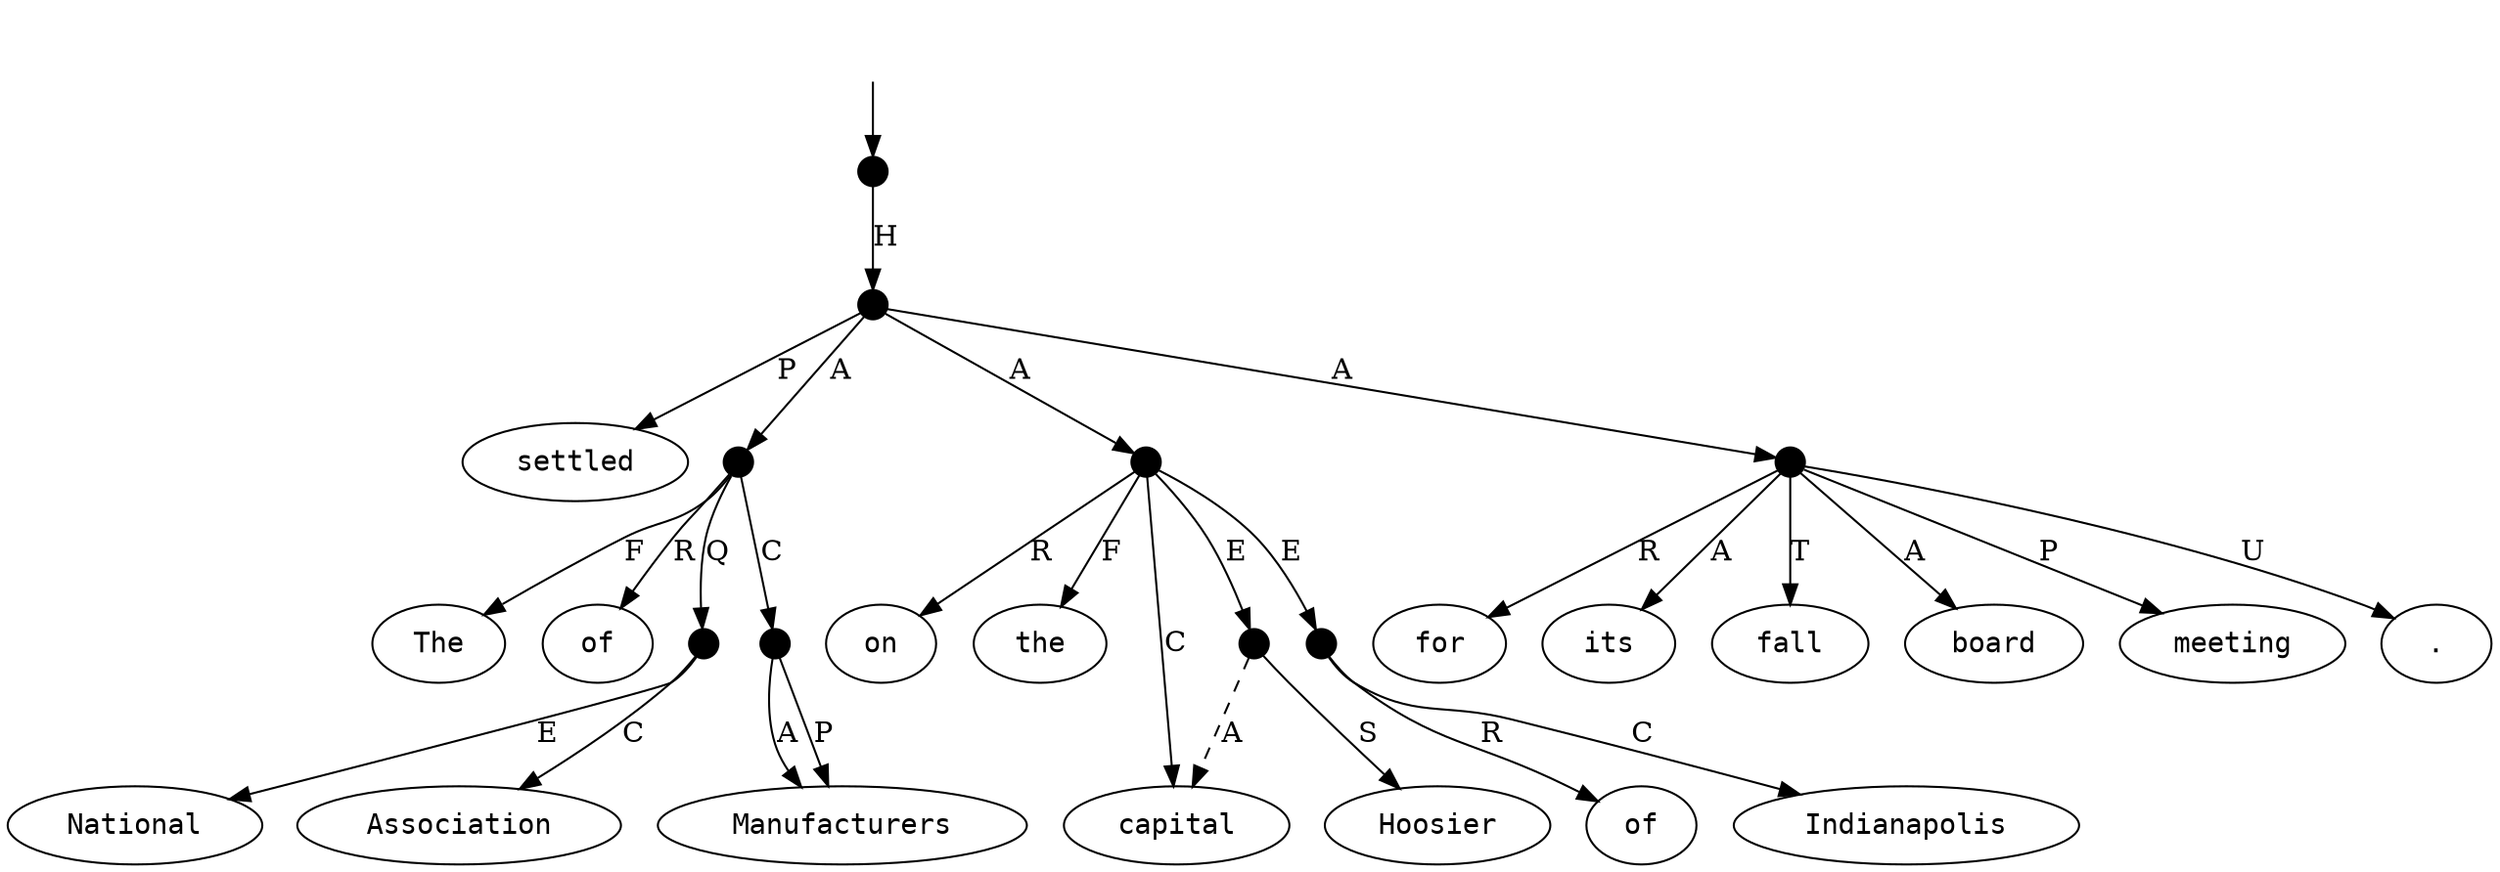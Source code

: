 digraph "20010003" {
  top [ style=invis ];
  top -> 19;
  0 [ label=<<table align="center" border="0" cellspacing="0"><tr><td colspan="2"><font face="Courier">The</font></td></tr></table>> ];
  1 [ label=<<table align="center" border="0" cellspacing="0"><tr><td colspan="2"><font face="Courier">National</font></td></tr></table>> ];
  2 [ label=<<table align="center" border="0" cellspacing="0"><tr><td colspan="2"><font face="Courier">Association</font></td></tr></table>> ];
  3 [ label=<<table align="center" border="0" cellspacing="0"><tr><td colspan="2"><font face="Courier">of</font></td></tr></table>> ];
  4 [ label=<<table align="center" border="0" cellspacing="0"><tr><td colspan="2"><font face="Courier">Manufacturers</font></td></tr></table>> ];
  5 [ label=<<table align="center" border="0" cellspacing="0"><tr><td colspan="2"><font face="Courier">settled</font></td></tr></table>> ];
  6 [ label=<<table align="center" border="0" cellspacing="0"><tr><td colspan="2"><font face="Courier">on</font></td></tr></table>> ];
  7 [ label=<<table align="center" border="0" cellspacing="0"><tr><td colspan="2"><font face="Courier">the</font></td></tr></table>> ];
  8 [ label=<<table align="center" border="0" cellspacing="0"><tr><td colspan="2"><font face="Courier">Hoosier</font></td></tr></table>> ];
  9 [ label=<<table align="center" border="0" cellspacing="0"><tr><td colspan="2"><font face="Courier">capital</font></td></tr></table>> ];
  10 [ label=<<table align="center" border="0" cellspacing="0"><tr><td colspan="2"><font face="Courier">of</font></td></tr></table>> ];
  11 [ label=<<table align="center" border="0" cellspacing="0"><tr><td colspan="2"><font face="Courier">Indianapolis</font></td></tr></table>> ];
  12 [ label=<<table align="center" border="0" cellspacing="0"><tr><td colspan="2"><font face="Courier">for</font></td></tr></table>> ];
  13 [ label=<<table align="center" border="0" cellspacing="0"><tr><td colspan="2"><font face="Courier">its</font></td></tr></table>> ];
  14 [ label=<<table align="center" border="0" cellspacing="0"><tr><td colspan="2"><font face="Courier">fall</font></td></tr></table>> ];
  15 [ label=<<table align="center" border="0" cellspacing="0"><tr><td colspan="2"><font face="Courier">board</font></td></tr></table>> ];
  16 [ label=<<table align="center" border="0" cellspacing="0"><tr><td colspan="2"><font face="Courier">meeting</font></td></tr></table>> ];
  17 [ label=<<table align="center" border="0" cellspacing="0"><tr><td colspan="2"><font face="Courier">.</font></td></tr></table>> ];
  18 [ shape=point, width=0.2 ];
  19 [ shape=point, width=0.2 ];
  20 [ shape=point, width=0.2 ];
  21 [ shape=point, width=0.2 ];
  22 [ shape=point, width=0.2 ];
  23 [ shape=point, width=0.2 ];
  24 [ shape=point, width=0.2 ];
  25 [ shape=point, width=0.2 ];
  26 [ shape=point, width=0.2 ];
  24 -> 9 [ label="A", style=dashed ];
  26 -> 14 [ label="T" ];
  19 -> 20 [ label="H" ];
  20 -> 5 [ label="P" ];
  23 -> 24 [ label="E" ];
  23 -> 7 [ label="F" ];
  26 -> 16 [ label="P" ];
  23 -> 9 [ label="C" ];
  20 -> 23 [ label="A" ];
  26 -> 12 [ label="R" ];
  23 -> 6 [ label="R" ];
  26 -> 15 [ label="A" ];
  18 -> 21 [ label="Q" ];
  20 -> 18 [ label="A" ];
  25 -> 10 [ label="R" ];
  22 -> 4 [ label="A" ];
  26 -> 17 [ label="U" ];
  25 -> 11 [ label="C" ];
  23 -> 25 [ label="E" ];
  22 -> 4 [ label="P" ];
  21 -> 2 [ label="C" ];
  26 -> 13 [ label="A" ];
  18 -> 0 [ label="F" ];
  18 -> 22 [ label="C" ];
  20 -> 26 [ label="A" ];
  18 -> 3 [ label="R" ];
  24 -> 8 [ label="S" ];
  21 -> 1 [ label="E" ];
}

